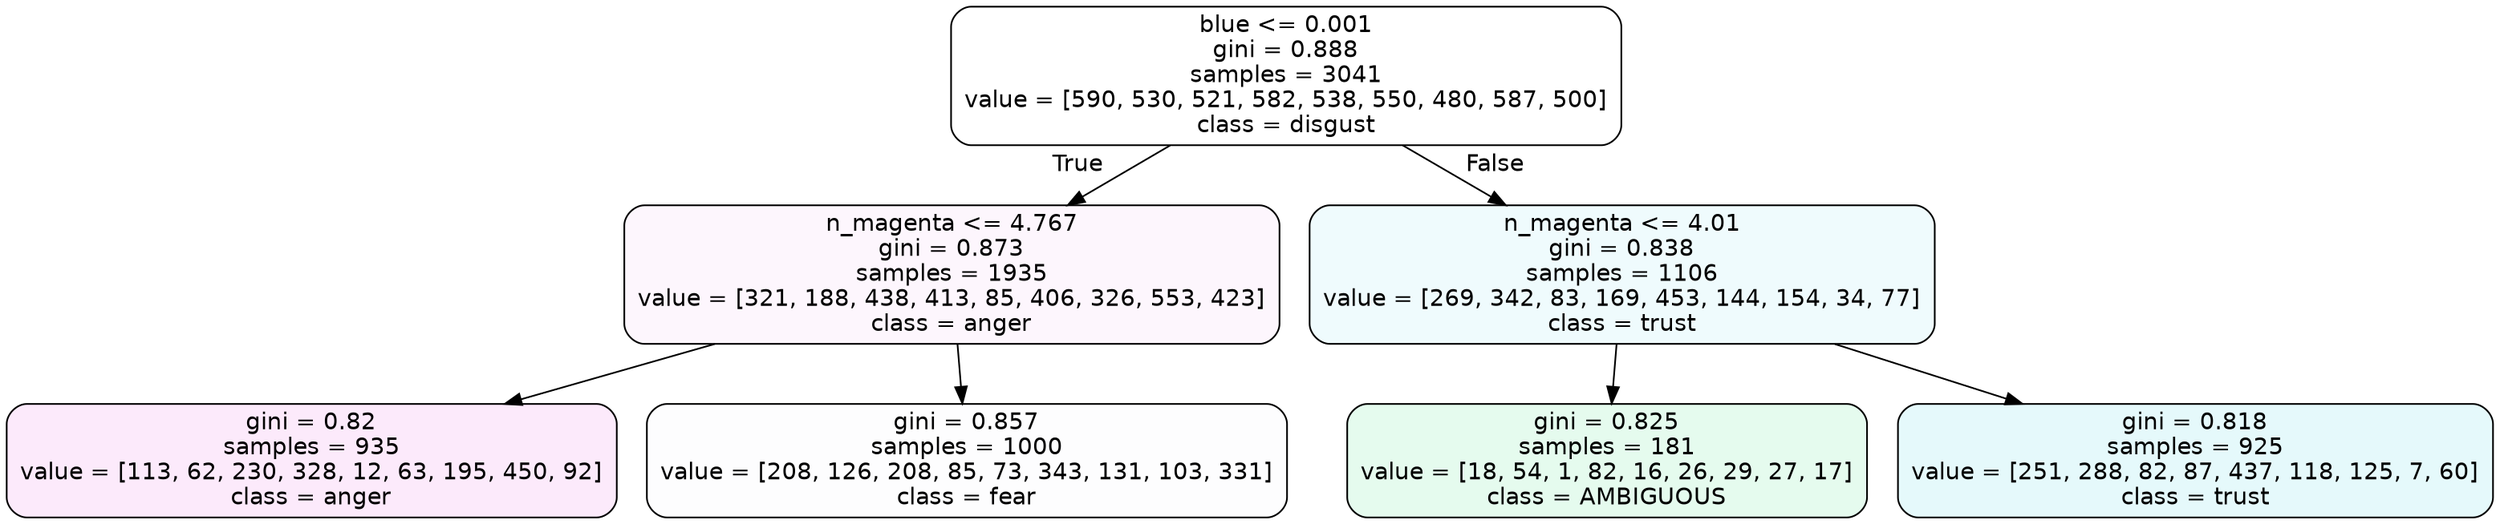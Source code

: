 digraph Tree {
node [shape=box, style="filled, rounded", color="black", fontname=helvetica] ;
edge [fontname=helvetica] ;
0 [label="blue <= 0.001\ngini = 0.888\nsamples = 3041\nvalue = [590, 530, 521, 582, 538, 550, 480, 587, 500]\nclass = disgust", fillcolor="#e5813900"] ;
1 [label="n_magenta <= 4.767\ngini = 0.873\nsamples = 1935\nvalue = [321, 188, 438, 413, 85, 406, 326, 553, 423]\nclass = anger", fillcolor="#e539d70b"] ;
0 -> 1 [labeldistance=2.5, labelangle=45, headlabel="True"] ;
2 [label="gini = 0.82\nsamples = 935\nvalue = [113, 62, 230, 328, 12, 63, 195, 450, 92]\nclass = anger", fillcolor="#e539d71a"] ;
1 -> 2 ;
3 [label="gini = 0.857\nsamples = 1000\nvalue = [208, 126, 208, 85, 73, 343, 131, 103, 331]\nclass = fear", fillcolor="#3964e502"] ;
1 -> 3 ;
4 [label="n_magenta <= 4.01\ngini = 0.838\nsamples = 1106\nvalue = [269, 342, 83, 169, 453, 144, 154, 34, 77]\nclass = trust", fillcolor="#39d7e514"] ;
0 -> 4 [labeldistance=2.5, labelangle=-45, headlabel="False"] ;
5 [label="gini = 0.825\nsamples = 181\nvalue = [18, 54, 1, 82, 16, 26, 29, 27, 17]\nclass = AMBIGUOUS", fillcolor="#39e58121"] ;
4 -> 5 ;
6 [label="gini = 0.818\nsamples = 925\nvalue = [251, 288, 82, 87, 437, 118, 125, 7, 60]\nclass = trust", fillcolor="#39d7e521"] ;
4 -> 6 ;
}